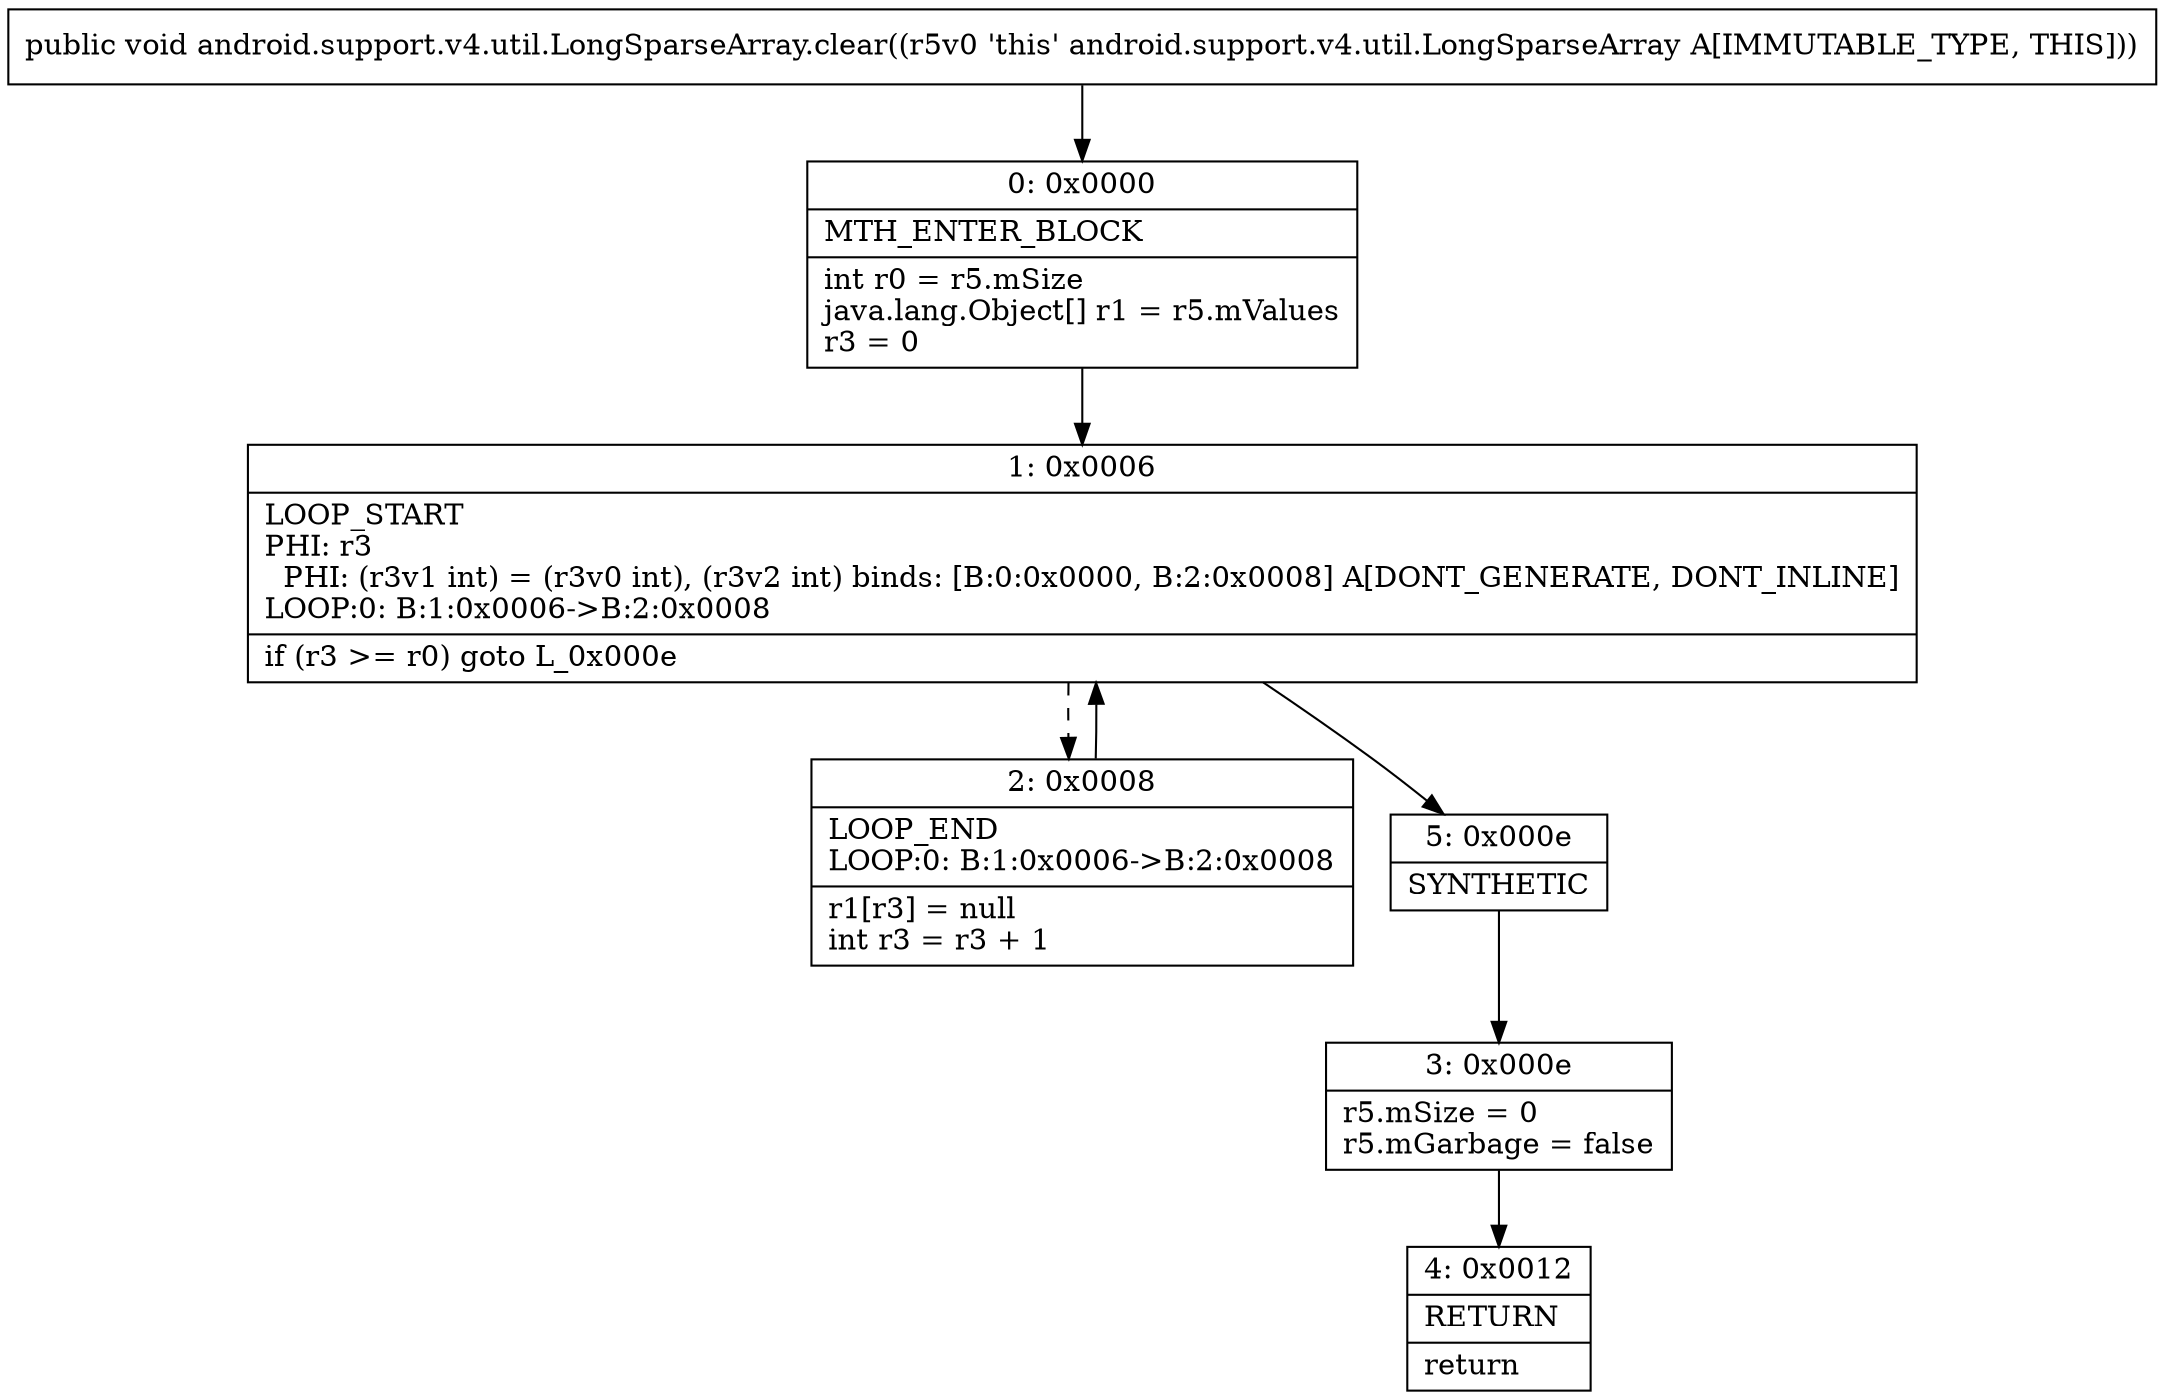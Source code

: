 digraph "CFG forandroid.support.v4.util.LongSparseArray.clear()V" {
Node_0 [shape=record,label="{0\:\ 0x0000|MTH_ENTER_BLOCK\l|int r0 = r5.mSize\ljava.lang.Object[] r1 = r5.mValues\lr3 = 0\l}"];
Node_1 [shape=record,label="{1\:\ 0x0006|LOOP_START\lPHI: r3 \l  PHI: (r3v1 int) = (r3v0 int), (r3v2 int) binds: [B:0:0x0000, B:2:0x0008] A[DONT_GENERATE, DONT_INLINE]\lLOOP:0: B:1:0x0006\-\>B:2:0x0008\l|if (r3 \>= r0) goto L_0x000e\l}"];
Node_2 [shape=record,label="{2\:\ 0x0008|LOOP_END\lLOOP:0: B:1:0x0006\-\>B:2:0x0008\l|r1[r3] = null\lint r3 = r3 + 1\l}"];
Node_3 [shape=record,label="{3\:\ 0x000e|r5.mSize = 0\lr5.mGarbage = false\l}"];
Node_4 [shape=record,label="{4\:\ 0x0012|RETURN\l|return\l}"];
Node_5 [shape=record,label="{5\:\ 0x000e|SYNTHETIC\l}"];
MethodNode[shape=record,label="{public void android.support.v4.util.LongSparseArray.clear((r5v0 'this' android.support.v4.util.LongSparseArray A[IMMUTABLE_TYPE, THIS])) }"];
MethodNode -> Node_0;
Node_0 -> Node_1;
Node_1 -> Node_2[style=dashed];
Node_1 -> Node_5;
Node_2 -> Node_1;
Node_3 -> Node_4;
Node_5 -> Node_3;
}

